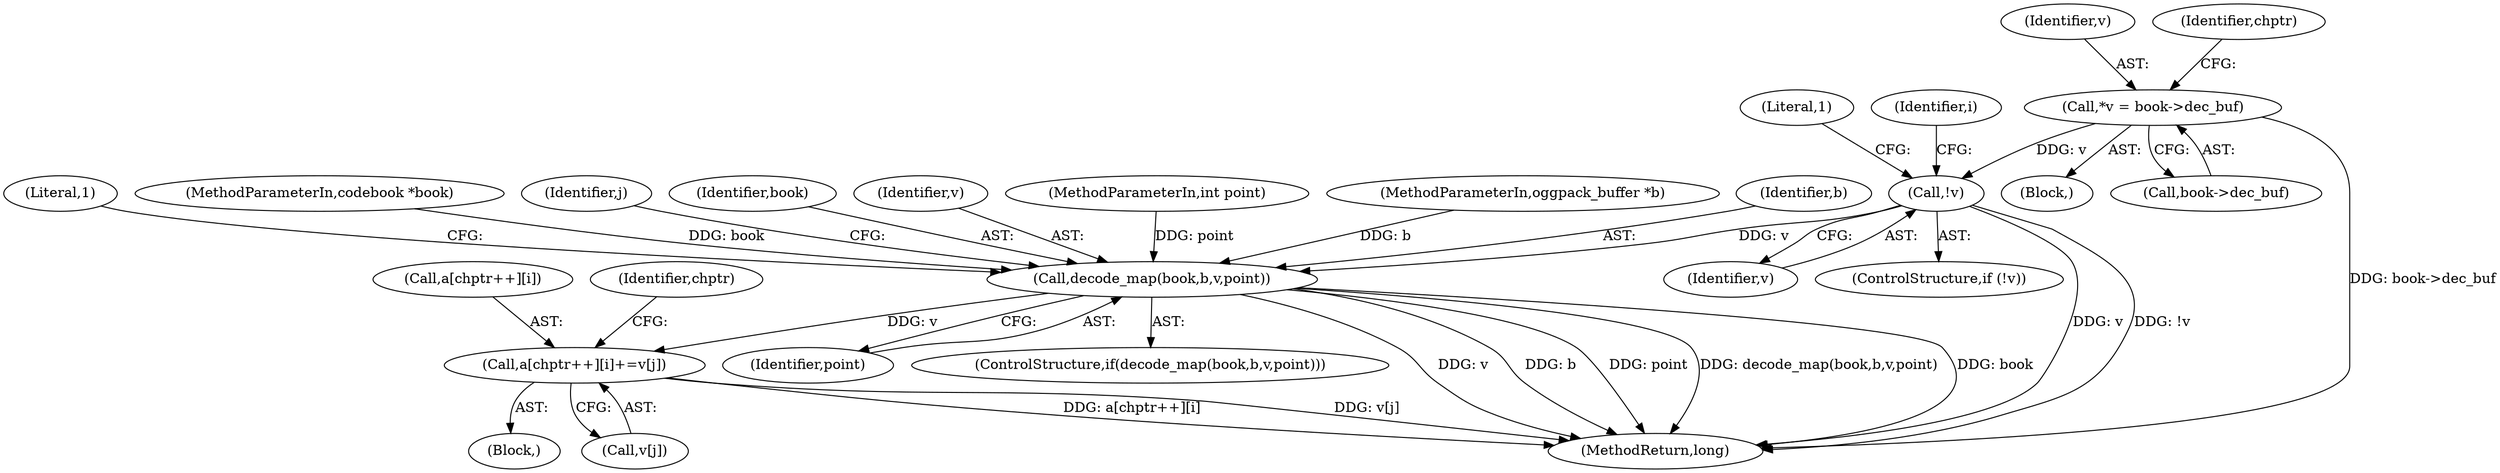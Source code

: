digraph "1_Android_eeb4e45d5683f88488c083ecf142dc89bc3f0b47_7@pointer" {
"1000118" [label="(Call,*v = book->dec_buf)"];
"1000130" [label="(Call,!v)"];
"1000146" [label="(Call,decode_map(book,b,v,point))"];
"1000166" [label="(Call,a[chptr++][i]+=v[j])"];
"1000150" [label="(Identifier,point)"];
"1000116" [label="(Block,)"];
"1000118" [label="(Call,*v = book->dec_buf)"];
"1000119" [label="(Identifier,v)"];
"1000166" [label="(Call,a[chptr++][i]+=v[j])"];
"1000120" [label="(Call,book->dec_buf)"];
"1000131" [label="(Identifier,v)"];
"1000134" [label="(Literal,1)"];
"1000153" [label="(Literal,1)"];
"1000130" [label="(Call,!v)"];
"1000102" [label="(MethodParameterIn,codebook *book)"];
"1000165" [label="(Block,)"];
"1000137" [label="(Identifier,i)"];
"1000156" [label="(Identifier,j)"];
"1000173" [label="(Call,v[j])"];
"1000167" [label="(Call,a[chptr++][i])"];
"1000147" [label="(Identifier,book)"];
"1000145" [label="(ControlStructure,if(decode_map(book,b,v,point)))"];
"1000178" [label="(Identifier,chptr)"];
"1000149" [label="(Identifier,v)"];
"1000108" [label="(MethodParameterIn,int point)"];
"1000106" [label="(MethodParameterIn,oggpack_buffer *b)"];
"1000127" [label="(Identifier,chptr)"];
"1000129" [label="(ControlStructure,if (!v))"];
"1000188" [label="(MethodReturn,long)"];
"1000146" [label="(Call,decode_map(book,b,v,point))"];
"1000148" [label="(Identifier,b)"];
"1000118" -> "1000116"  [label="AST: "];
"1000118" -> "1000120"  [label="CFG: "];
"1000119" -> "1000118"  [label="AST: "];
"1000120" -> "1000118"  [label="AST: "];
"1000127" -> "1000118"  [label="CFG: "];
"1000118" -> "1000188"  [label="DDG: book->dec_buf"];
"1000118" -> "1000130"  [label="DDG: v"];
"1000130" -> "1000129"  [label="AST: "];
"1000130" -> "1000131"  [label="CFG: "];
"1000131" -> "1000130"  [label="AST: "];
"1000134" -> "1000130"  [label="CFG: "];
"1000137" -> "1000130"  [label="CFG: "];
"1000130" -> "1000188"  [label="DDG: v"];
"1000130" -> "1000188"  [label="DDG: !v"];
"1000130" -> "1000146"  [label="DDG: v"];
"1000146" -> "1000145"  [label="AST: "];
"1000146" -> "1000150"  [label="CFG: "];
"1000147" -> "1000146"  [label="AST: "];
"1000148" -> "1000146"  [label="AST: "];
"1000149" -> "1000146"  [label="AST: "];
"1000150" -> "1000146"  [label="AST: "];
"1000153" -> "1000146"  [label="CFG: "];
"1000156" -> "1000146"  [label="CFG: "];
"1000146" -> "1000188"  [label="DDG: v"];
"1000146" -> "1000188"  [label="DDG: b"];
"1000146" -> "1000188"  [label="DDG: point"];
"1000146" -> "1000188"  [label="DDG: decode_map(book,b,v,point)"];
"1000146" -> "1000188"  [label="DDG: book"];
"1000102" -> "1000146"  [label="DDG: book"];
"1000106" -> "1000146"  [label="DDG: b"];
"1000108" -> "1000146"  [label="DDG: point"];
"1000146" -> "1000166"  [label="DDG: v"];
"1000166" -> "1000165"  [label="AST: "];
"1000166" -> "1000173"  [label="CFG: "];
"1000167" -> "1000166"  [label="AST: "];
"1000173" -> "1000166"  [label="AST: "];
"1000178" -> "1000166"  [label="CFG: "];
"1000166" -> "1000188"  [label="DDG: a[chptr++][i]"];
"1000166" -> "1000188"  [label="DDG: v[j]"];
}
